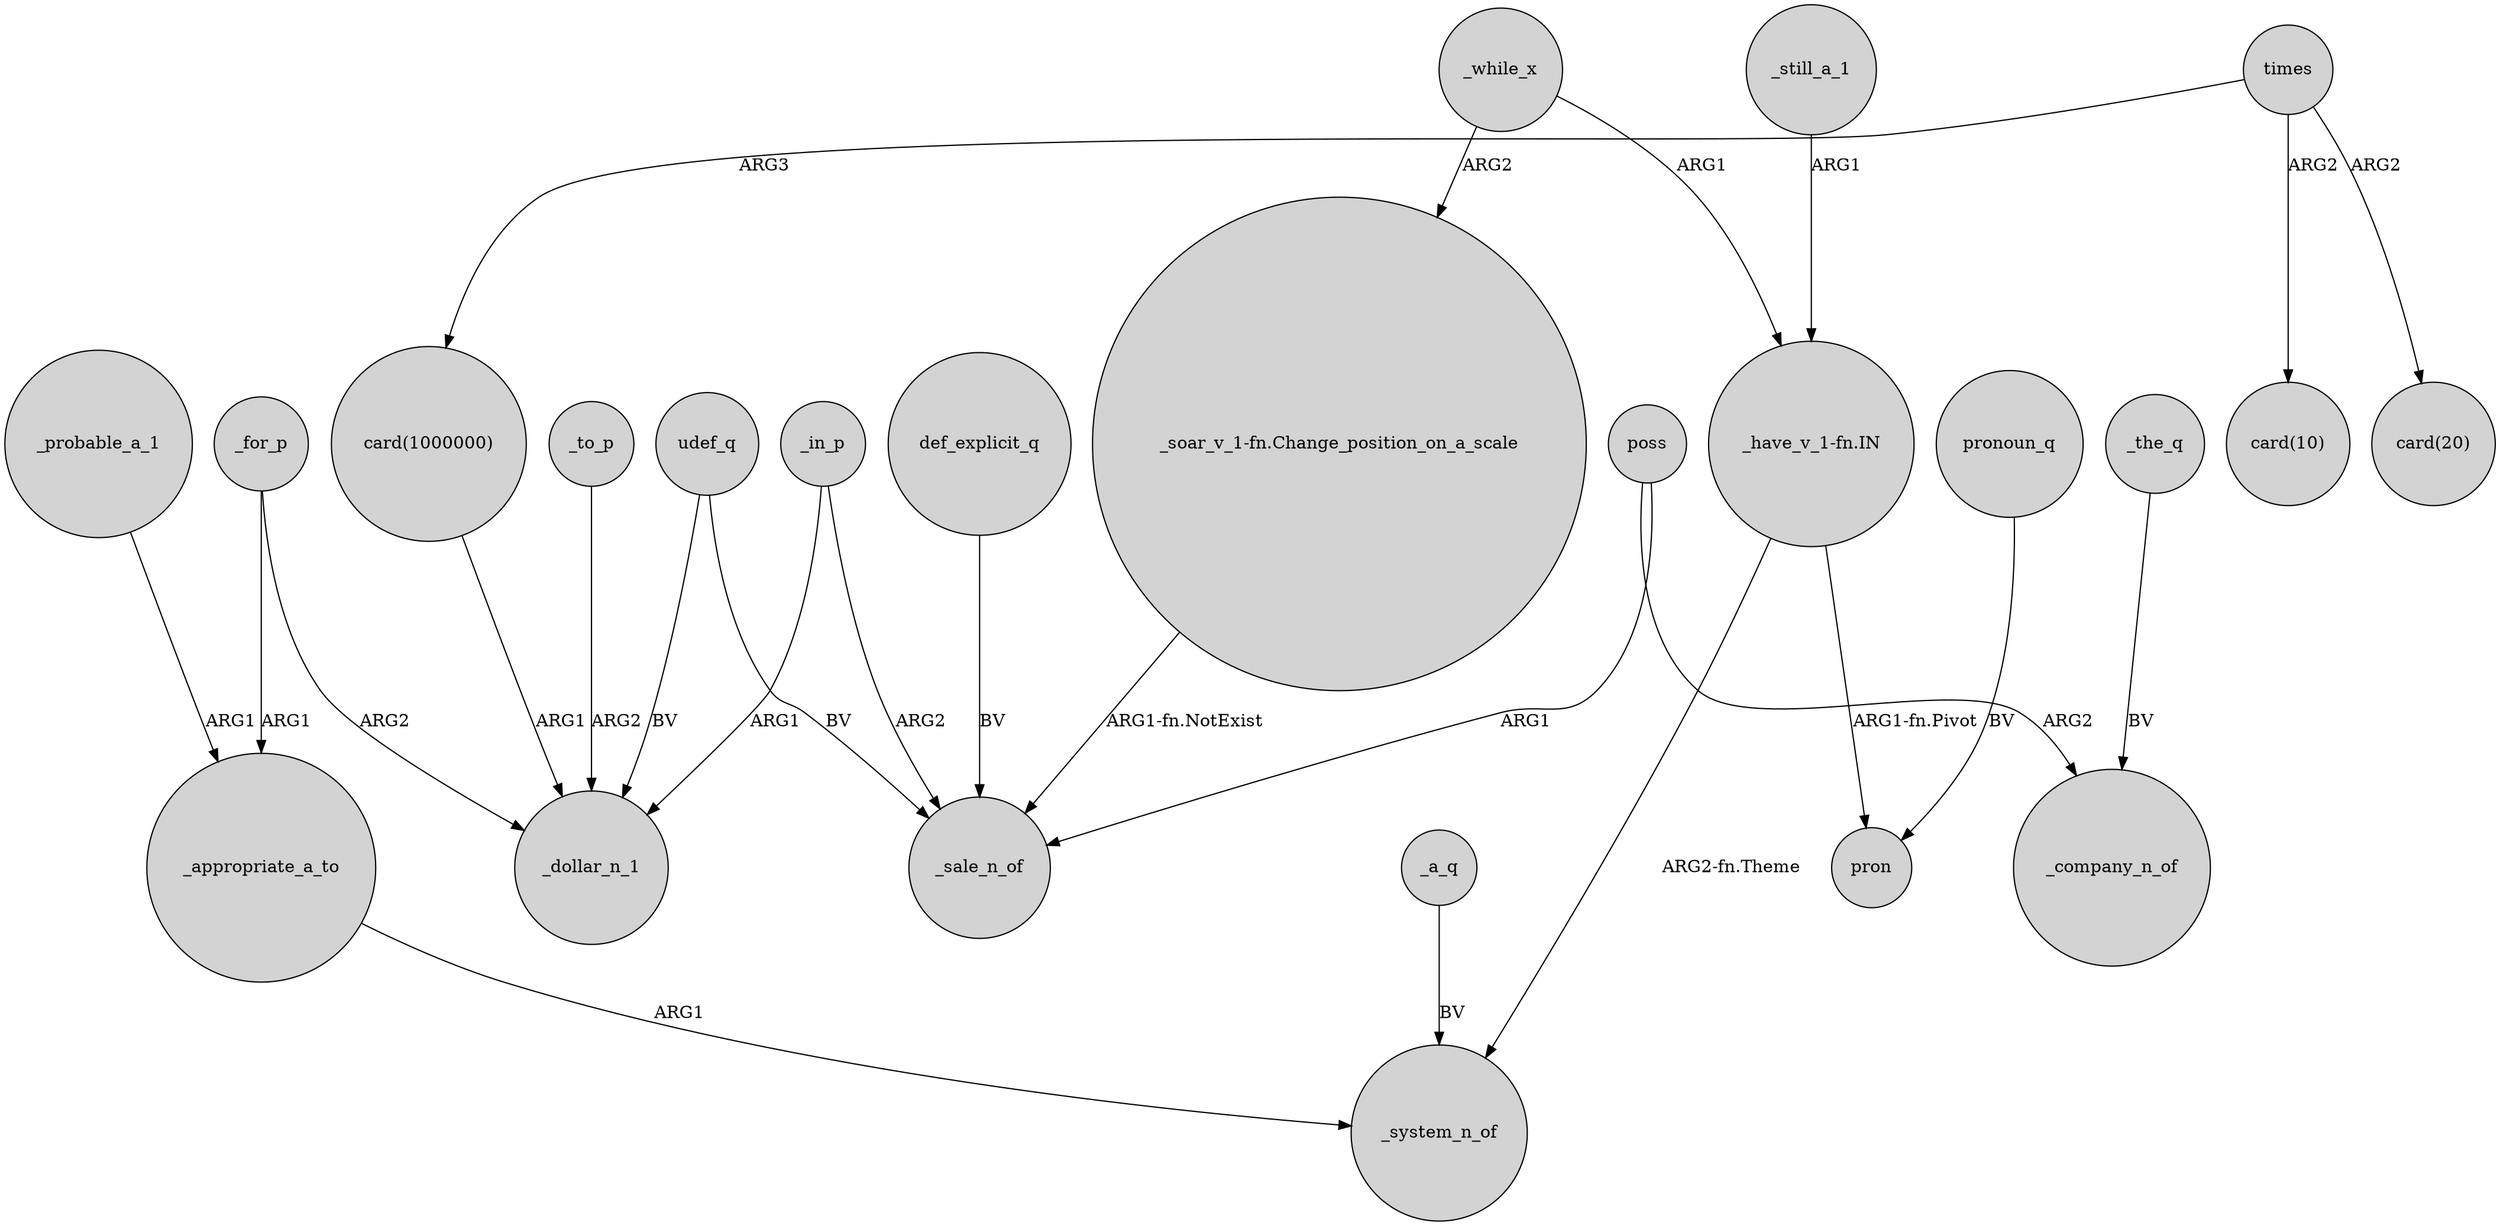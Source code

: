 digraph {
	node [shape=circle style=filled]
	"card(1000000)" -> _dollar_n_1 [label=ARG1]
	_to_p -> _dollar_n_1 [label=ARG2]
	_for_p -> _dollar_n_1 [label=ARG2]
	_while_x -> "_soar_v_1-fn.Change_position_on_a_scale" [label=ARG2]
	_while_x -> "_have_v_1-fn.IN" [label=ARG1]
	_for_p -> _appropriate_a_to [label=ARG1]
	def_explicit_q -> _sale_n_of [label=BV]
	"_have_v_1-fn.IN" -> pron [label="ARG1-fn.Pivot"]
	_in_p -> _sale_n_of [label=ARG2]
	_still_a_1 -> "_have_v_1-fn.IN" [label=ARG1]
	_the_q -> _company_n_of [label=BV]
	"_soar_v_1-fn.Change_position_on_a_scale" -> _sale_n_of [label="ARG1-fn.NotExist"]
	pronoun_q -> pron [label=BV]
	times -> "card(1000000)" [label=ARG3]
	poss -> _sale_n_of [label=ARG1]
	times -> "card(10)" [label=ARG2]
	"_have_v_1-fn.IN" -> _system_n_of [label="ARG2-fn.Theme"]
	_probable_a_1 -> _appropriate_a_to [label=ARG1]
	udef_q -> _sale_n_of [label=BV]
	times -> "card(20)" [label=ARG2]
	_a_q -> _system_n_of [label=BV]
	_in_p -> _dollar_n_1 [label=ARG1]
	poss -> _company_n_of [label=ARG2]
	_appropriate_a_to -> _system_n_of [label=ARG1]
	udef_q -> _dollar_n_1 [label=BV]
}
